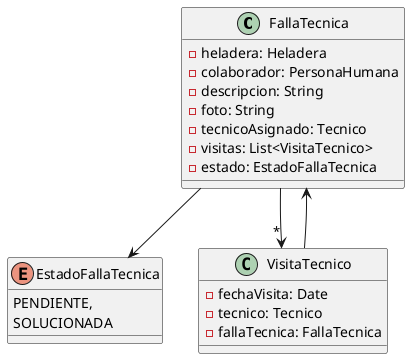 @startuml
class FallaTecnica {
 - heladera: Heladera
 - colaborador: PersonaHumana
 - descripcion: String
 - foto: String
 - tecnicoAsignado: Tecnico
 - visitas: List<VisitaTecnico>
 - estado: EstadoFallaTecnica
}

enum EstadoFallaTecnica {
    PENDIENTE,
    SOLUCIONADA
}

class VisitaTecnico {
 - fechaVisita: Date
 - tecnico: Tecnico
 - fallaTecnica: FallaTecnica
}

FallaTecnica --> "*" VisitaTecnico
VisitaTecnico --> FallaTecnica
FallaTecnica --> EstadoFallaTecnica
@enduml